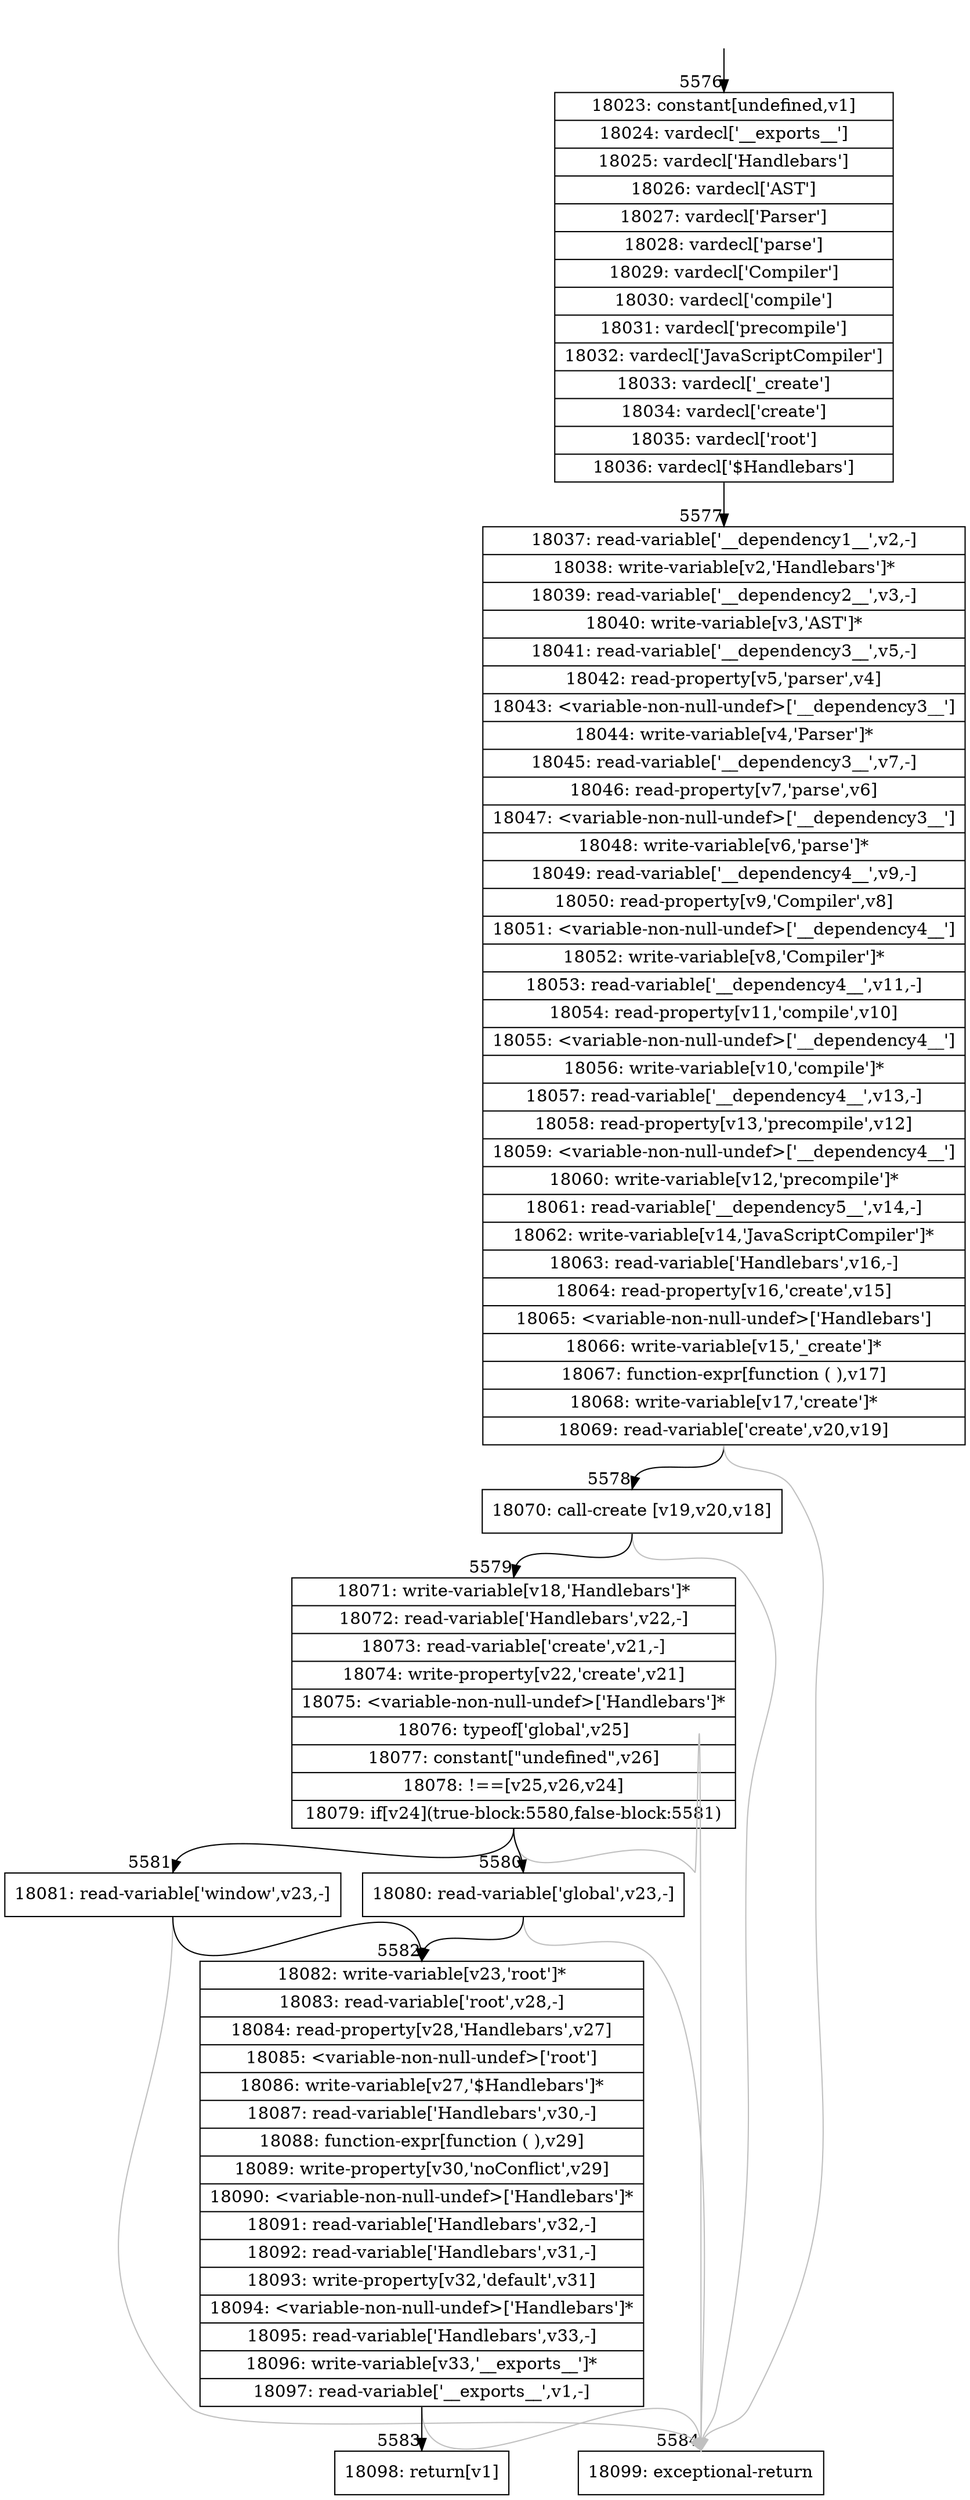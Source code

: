 digraph {
rankdir="TD"
BB_entry266[shape=none,label=""];
BB_entry266 -> BB5576 [tailport=s, headport=n, headlabel="    5576"]
BB5576 [shape=record label="{18023: constant[undefined,v1]|18024: vardecl['__exports__']|18025: vardecl['Handlebars']|18026: vardecl['AST']|18027: vardecl['Parser']|18028: vardecl['parse']|18029: vardecl['Compiler']|18030: vardecl['compile']|18031: vardecl['precompile']|18032: vardecl['JavaScriptCompiler']|18033: vardecl['_create']|18034: vardecl['create']|18035: vardecl['root']|18036: vardecl['$Handlebars']}" ] 
BB5576 -> BB5577 [tailport=s, headport=n, headlabel="      5577"]
BB5577 [shape=record label="{18037: read-variable['__dependency1__',v2,-]|18038: write-variable[v2,'Handlebars']*|18039: read-variable['__dependency2__',v3,-]|18040: write-variable[v3,'AST']*|18041: read-variable['__dependency3__',v5,-]|18042: read-property[v5,'parser',v4]|18043: \<variable-non-null-undef\>['__dependency3__']|18044: write-variable[v4,'Parser']*|18045: read-variable['__dependency3__',v7,-]|18046: read-property[v7,'parse',v6]|18047: \<variable-non-null-undef\>['__dependency3__']|18048: write-variable[v6,'parse']*|18049: read-variable['__dependency4__',v9,-]|18050: read-property[v9,'Compiler',v8]|18051: \<variable-non-null-undef\>['__dependency4__']|18052: write-variable[v8,'Compiler']*|18053: read-variable['__dependency4__',v11,-]|18054: read-property[v11,'compile',v10]|18055: \<variable-non-null-undef\>['__dependency4__']|18056: write-variable[v10,'compile']*|18057: read-variable['__dependency4__',v13,-]|18058: read-property[v13,'precompile',v12]|18059: \<variable-non-null-undef\>['__dependency4__']|18060: write-variable[v12,'precompile']*|18061: read-variable['__dependency5__',v14,-]|18062: write-variable[v14,'JavaScriptCompiler']*|18063: read-variable['Handlebars',v16,-]|18064: read-property[v16,'create',v15]|18065: \<variable-non-null-undef\>['Handlebars']|18066: write-variable[v15,'_create']*|18067: function-expr[function ( ),v17]|18068: write-variable[v17,'create']*|18069: read-variable['create',v20,v19]}" ] 
BB5577 -> BB5578 [tailport=s, headport=n, headlabel="      5578"]
BB5577 -> BB5584 [tailport=s, headport=n, color=gray, headlabel="      5584"]
BB5578 [shape=record label="{18070: call-create [v19,v20,v18]}" ] 
BB5578 -> BB5579 [tailport=s, headport=n, headlabel="      5579"]
BB5578 -> BB5584 [tailport=s, headport=n, color=gray]
BB5579 [shape=record label="{18071: write-variable[v18,'Handlebars']*|18072: read-variable['Handlebars',v22,-]|18073: read-variable['create',v21,-]|18074: write-property[v22,'create',v21]|18075: \<variable-non-null-undef\>['Handlebars']*|18076: typeof['global',v25]|18077: constant[\"undefined\",v26]|18078: !==[v25,v26,v24]|18079: if[v24](true-block:5580,false-block:5581)}" ] 
BB5579 -> BB5580 [tailport=s, headport=n, headlabel="      5580"]
BB5579 -> BB5581 [tailport=s, headport=n, headlabel="      5581"]
BB5579 -> BB5584 [tailport=s, headport=n, color=gray]
BB5580 [shape=record label="{18080: read-variable['global',v23,-]}" ] 
BB5580 -> BB5582 [tailport=s, headport=n, headlabel="      5582"]
BB5580 -> BB5584 [tailport=s, headport=n, color=gray]
BB5581 [shape=record label="{18081: read-variable['window',v23,-]}" ] 
BB5581 -> BB5582 [tailport=s, headport=n]
BB5581 -> BB5584 [tailport=s, headport=n, color=gray]
BB5582 [shape=record label="{18082: write-variable[v23,'root']*|18083: read-variable['root',v28,-]|18084: read-property[v28,'Handlebars',v27]|18085: \<variable-non-null-undef\>['root']|18086: write-variable[v27,'$Handlebars']*|18087: read-variable['Handlebars',v30,-]|18088: function-expr[function ( ),v29]|18089: write-property[v30,'noConflict',v29]|18090: \<variable-non-null-undef\>['Handlebars']*|18091: read-variable['Handlebars',v32,-]|18092: read-variable['Handlebars',v31,-]|18093: write-property[v32,'default',v31]|18094: \<variable-non-null-undef\>['Handlebars']*|18095: read-variable['Handlebars',v33,-]|18096: write-variable[v33,'__exports__']*|18097: read-variable['__exports__',v1,-]}" ] 
BB5582 -> BB5583 [tailport=s, headport=n, headlabel="      5583"]
BB5582 -> BB5584 [tailport=s, headport=n, color=gray]
BB5583 [shape=record label="{18098: return[v1]}" ] 
BB5584 [shape=record label="{18099: exceptional-return}" ] 
//#$~ 3742
}
